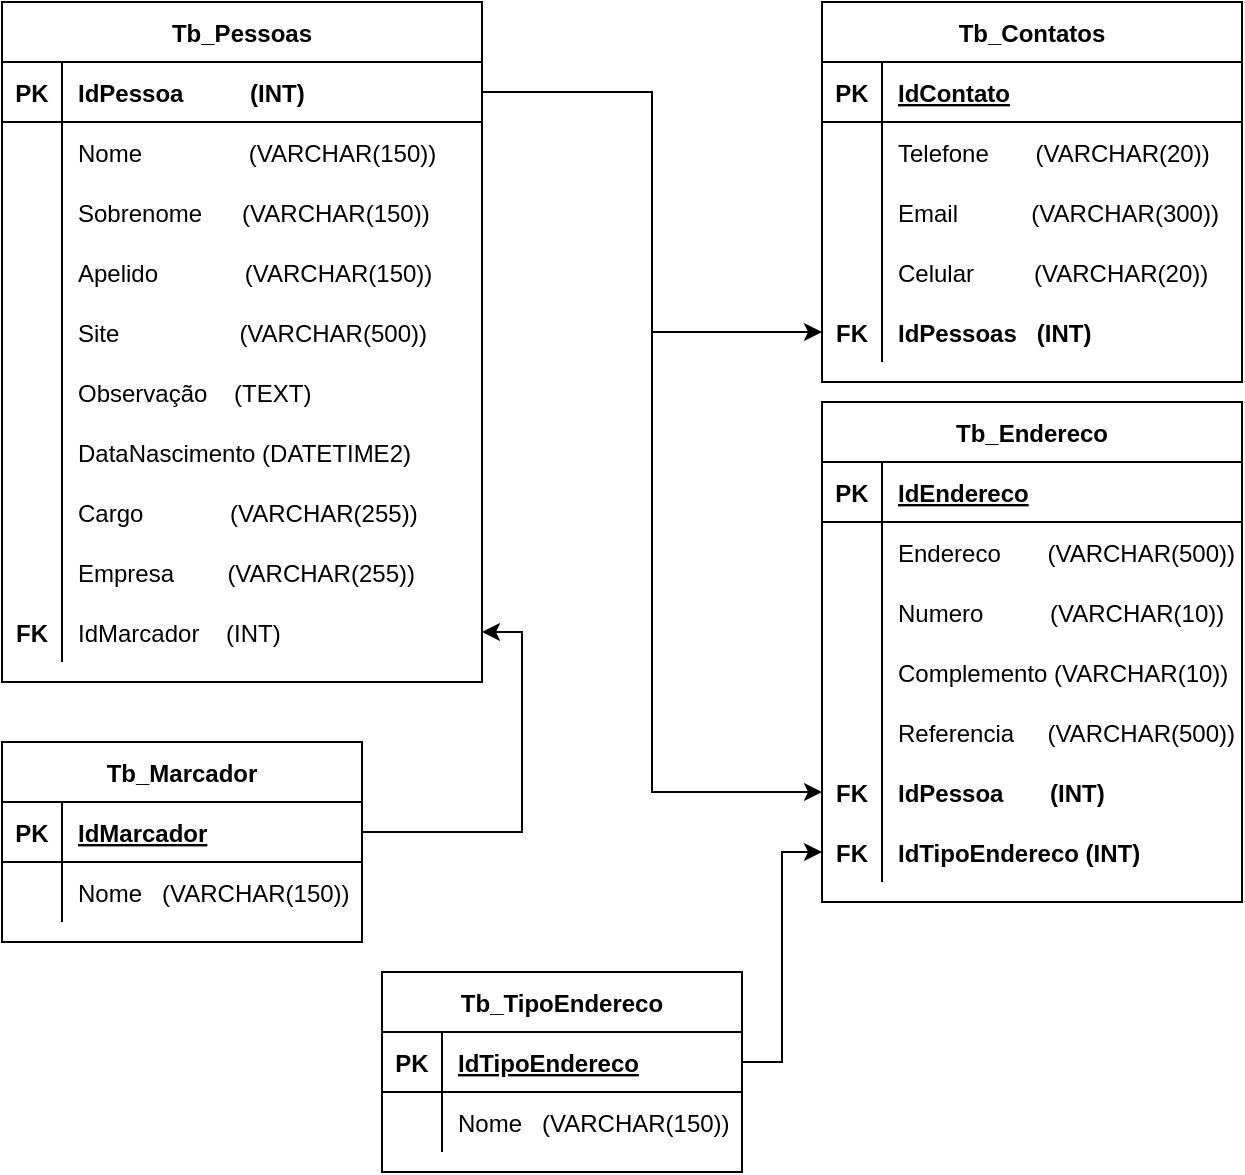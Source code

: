 <mxfile version="15.7.3" type="device"><diagram id="civ-VYmIGSp4WfTMtlH7" name="Page-1"><mxGraphModel dx="1021" dy="529" grid="1" gridSize="10" guides="1" tooltips="1" connect="1" arrows="1" fold="1" page="1" pageScale="1" pageWidth="827" pageHeight="1169" math="0" shadow="0"><root><mxCell id="0"/><mxCell id="1" parent="0"/><mxCell id="Ow5tnTvFTjlOAeMStJOA-1" value="Tb_Pessoas" style="shape=table;startSize=30;container=1;collapsible=1;childLayout=tableLayout;fixedRows=1;rowLines=0;fontStyle=1;align=center;resizeLast=1;" vertex="1" parent="1"><mxGeometry x="100" y="100" width="240" height="340" as="geometry"/></mxCell><mxCell id="Ow5tnTvFTjlOAeMStJOA-2" value="" style="shape=partialRectangle;collapsible=0;dropTarget=0;pointerEvents=0;fillColor=none;top=0;left=0;bottom=1;right=0;points=[[0,0.5],[1,0.5]];portConstraint=eastwest;" vertex="1" parent="Ow5tnTvFTjlOAeMStJOA-1"><mxGeometry y="30" width="240" height="30" as="geometry"/></mxCell><mxCell id="Ow5tnTvFTjlOAeMStJOA-3" value="PK" style="shape=partialRectangle;connectable=0;fillColor=none;top=0;left=0;bottom=0;right=0;fontStyle=1;overflow=hidden;" vertex="1" parent="Ow5tnTvFTjlOAeMStJOA-2"><mxGeometry width="30" height="30" as="geometry"><mxRectangle width="30" height="30" as="alternateBounds"/></mxGeometry></mxCell><mxCell id="Ow5tnTvFTjlOAeMStJOA-4" value="IdPessoa          (INT)" style="shape=partialRectangle;connectable=0;fillColor=none;top=0;left=0;bottom=0;right=0;align=left;spacingLeft=6;fontStyle=1;overflow=hidden;" vertex="1" parent="Ow5tnTvFTjlOAeMStJOA-2"><mxGeometry x="30" width="210" height="30" as="geometry"><mxRectangle width="210" height="30" as="alternateBounds"/></mxGeometry></mxCell><mxCell id="Ow5tnTvFTjlOAeMStJOA-5" value="" style="shape=partialRectangle;collapsible=0;dropTarget=0;pointerEvents=0;fillColor=none;top=0;left=0;bottom=0;right=0;points=[[0,0.5],[1,0.5]];portConstraint=eastwest;" vertex="1" parent="Ow5tnTvFTjlOAeMStJOA-1"><mxGeometry y="60" width="240" height="30" as="geometry"/></mxCell><mxCell id="Ow5tnTvFTjlOAeMStJOA-6" value="" style="shape=partialRectangle;connectable=0;fillColor=none;top=0;left=0;bottom=0;right=0;editable=1;overflow=hidden;" vertex="1" parent="Ow5tnTvFTjlOAeMStJOA-5"><mxGeometry width="30" height="30" as="geometry"><mxRectangle width="30" height="30" as="alternateBounds"/></mxGeometry></mxCell><mxCell id="Ow5tnTvFTjlOAeMStJOA-7" value="Nome                (VARCHAR(150))" style="shape=partialRectangle;connectable=0;fillColor=none;top=0;left=0;bottom=0;right=0;align=left;spacingLeft=6;overflow=hidden;" vertex="1" parent="Ow5tnTvFTjlOAeMStJOA-5"><mxGeometry x="30" width="210" height="30" as="geometry"><mxRectangle width="210" height="30" as="alternateBounds"/></mxGeometry></mxCell><mxCell id="Ow5tnTvFTjlOAeMStJOA-8" value="" style="shape=partialRectangle;collapsible=0;dropTarget=0;pointerEvents=0;fillColor=none;top=0;left=0;bottom=0;right=0;points=[[0,0.5],[1,0.5]];portConstraint=eastwest;" vertex="1" parent="Ow5tnTvFTjlOAeMStJOA-1"><mxGeometry y="90" width="240" height="30" as="geometry"/></mxCell><mxCell id="Ow5tnTvFTjlOAeMStJOA-9" value="" style="shape=partialRectangle;connectable=0;fillColor=none;top=0;left=0;bottom=0;right=0;editable=1;overflow=hidden;" vertex="1" parent="Ow5tnTvFTjlOAeMStJOA-8"><mxGeometry width="30" height="30" as="geometry"><mxRectangle width="30" height="30" as="alternateBounds"/></mxGeometry></mxCell><mxCell id="Ow5tnTvFTjlOAeMStJOA-10" value="Sobrenome      (VARCHAR(150))" style="shape=partialRectangle;connectable=0;fillColor=none;top=0;left=0;bottom=0;right=0;align=left;spacingLeft=6;overflow=hidden;" vertex="1" parent="Ow5tnTvFTjlOAeMStJOA-8"><mxGeometry x="30" width="210" height="30" as="geometry"><mxRectangle width="210" height="30" as="alternateBounds"/></mxGeometry></mxCell><mxCell id="Ow5tnTvFTjlOAeMStJOA-11" value="" style="shape=partialRectangle;collapsible=0;dropTarget=0;pointerEvents=0;fillColor=none;top=0;left=0;bottom=0;right=0;points=[[0,0.5],[1,0.5]];portConstraint=eastwest;" vertex="1" parent="Ow5tnTvFTjlOAeMStJOA-1"><mxGeometry y="120" width="240" height="30" as="geometry"/></mxCell><mxCell id="Ow5tnTvFTjlOAeMStJOA-12" value="" style="shape=partialRectangle;connectable=0;fillColor=none;top=0;left=0;bottom=0;right=0;editable=1;overflow=hidden;" vertex="1" parent="Ow5tnTvFTjlOAeMStJOA-11"><mxGeometry width="30" height="30" as="geometry"><mxRectangle width="30" height="30" as="alternateBounds"/></mxGeometry></mxCell><mxCell id="Ow5tnTvFTjlOAeMStJOA-13" value="Apelido             (VARCHAR(150))" style="shape=partialRectangle;connectable=0;fillColor=none;top=0;left=0;bottom=0;right=0;align=left;spacingLeft=6;overflow=hidden;" vertex="1" parent="Ow5tnTvFTjlOAeMStJOA-11"><mxGeometry x="30" width="210" height="30" as="geometry"><mxRectangle width="210" height="30" as="alternateBounds"/></mxGeometry></mxCell><mxCell id="Ow5tnTvFTjlOAeMStJOA-44" value="" style="shape=partialRectangle;collapsible=0;dropTarget=0;pointerEvents=0;fillColor=none;top=0;left=0;bottom=0;right=0;points=[[0,0.5],[1,0.5]];portConstraint=eastwest;" vertex="1" parent="Ow5tnTvFTjlOAeMStJOA-1"><mxGeometry y="150" width="240" height="30" as="geometry"/></mxCell><mxCell id="Ow5tnTvFTjlOAeMStJOA-45" value="" style="shape=partialRectangle;connectable=0;fillColor=none;top=0;left=0;bottom=0;right=0;editable=1;overflow=hidden;" vertex="1" parent="Ow5tnTvFTjlOAeMStJOA-44"><mxGeometry width="30" height="30" as="geometry"><mxRectangle width="30" height="30" as="alternateBounds"/></mxGeometry></mxCell><mxCell id="Ow5tnTvFTjlOAeMStJOA-46" value="Site                  (VARCHAR(500))" style="shape=partialRectangle;connectable=0;fillColor=none;top=0;left=0;bottom=0;right=0;align=left;spacingLeft=6;overflow=hidden;fontStyle=0" vertex="1" parent="Ow5tnTvFTjlOAeMStJOA-44"><mxGeometry x="30" width="210" height="30" as="geometry"><mxRectangle width="210" height="30" as="alternateBounds"/></mxGeometry></mxCell><mxCell id="Ow5tnTvFTjlOAeMStJOA-47" value="" style="shape=partialRectangle;collapsible=0;dropTarget=0;pointerEvents=0;fillColor=none;top=0;left=0;bottom=0;right=0;points=[[0,0.5],[1,0.5]];portConstraint=eastwest;" vertex="1" parent="Ow5tnTvFTjlOAeMStJOA-1"><mxGeometry y="180" width="240" height="30" as="geometry"/></mxCell><mxCell id="Ow5tnTvFTjlOAeMStJOA-48" value="" style="shape=partialRectangle;connectable=0;fillColor=none;top=0;left=0;bottom=0;right=0;editable=1;overflow=hidden;" vertex="1" parent="Ow5tnTvFTjlOAeMStJOA-47"><mxGeometry width="30" height="30" as="geometry"><mxRectangle width="30" height="30" as="alternateBounds"/></mxGeometry></mxCell><mxCell id="Ow5tnTvFTjlOAeMStJOA-49" value="Observação    (TEXT)" style="shape=partialRectangle;connectable=0;fillColor=none;top=0;left=0;bottom=0;right=0;align=left;spacingLeft=6;overflow=hidden;fontStyle=0" vertex="1" parent="Ow5tnTvFTjlOAeMStJOA-47"><mxGeometry x="30" width="210" height="30" as="geometry"><mxRectangle width="210" height="30" as="alternateBounds"/></mxGeometry></mxCell><mxCell id="Ow5tnTvFTjlOAeMStJOA-51" value="" style="shape=partialRectangle;collapsible=0;dropTarget=0;pointerEvents=0;fillColor=none;top=0;left=0;bottom=0;right=0;points=[[0,0.5],[1,0.5]];portConstraint=eastwest;" vertex="1" parent="Ow5tnTvFTjlOAeMStJOA-1"><mxGeometry y="210" width="240" height="30" as="geometry"/></mxCell><mxCell id="Ow5tnTvFTjlOAeMStJOA-52" value="" style="shape=partialRectangle;connectable=0;fillColor=none;top=0;left=0;bottom=0;right=0;editable=1;overflow=hidden;" vertex="1" parent="Ow5tnTvFTjlOAeMStJOA-51"><mxGeometry width="30" height="30" as="geometry"><mxRectangle width="30" height="30" as="alternateBounds"/></mxGeometry></mxCell><mxCell id="Ow5tnTvFTjlOAeMStJOA-53" value="DataNascimento (DATETIME2)" style="shape=partialRectangle;connectable=0;fillColor=none;top=0;left=0;bottom=0;right=0;align=left;spacingLeft=6;overflow=hidden;fontStyle=0" vertex="1" parent="Ow5tnTvFTjlOAeMStJOA-51"><mxGeometry x="30" width="210" height="30" as="geometry"><mxRectangle width="210" height="30" as="alternateBounds"/></mxGeometry></mxCell><mxCell id="Ow5tnTvFTjlOAeMStJOA-54" value="" style="shape=partialRectangle;collapsible=0;dropTarget=0;pointerEvents=0;fillColor=none;top=0;left=0;bottom=0;right=0;points=[[0,0.5],[1,0.5]];portConstraint=eastwest;" vertex="1" parent="Ow5tnTvFTjlOAeMStJOA-1"><mxGeometry y="240" width="240" height="30" as="geometry"/></mxCell><mxCell id="Ow5tnTvFTjlOAeMStJOA-55" value="" style="shape=partialRectangle;connectable=0;fillColor=none;top=0;left=0;bottom=0;right=0;editable=1;overflow=hidden;" vertex="1" parent="Ow5tnTvFTjlOAeMStJOA-54"><mxGeometry width="30" height="30" as="geometry"><mxRectangle width="30" height="30" as="alternateBounds"/></mxGeometry></mxCell><mxCell id="Ow5tnTvFTjlOAeMStJOA-56" value="Cargo             (VARCHAR(255))" style="shape=partialRectangle;connectable=0;fillColor=none;top=0;left=0;bottom=0;right=0;align=left;spacingLeft=6;overflow=hidden;fontStyle=0" vertex="1" parent="Ow5tnTvFTjlOAeMStJOA-54"><mxGeometry x="30" width="210" height="30" as="geometry"><mxRectangle width="210" height="30" as="alternateBounds"/></mxGeometry></mxCell><mxCell id="Ow5tnTvFTjlOAeMStJOA-57" value="" style="shape=partialRectangle;collapsible=0;dropTarget=0;pointerEvents=0;fillColor=none;top=0;left=0;bottom=0;right=0;points=[[0,0.5],[1,0.5]];portConstraint=eastwest;" vertex="1" parent="Ow5tnTvFTjlOAeMStJOA-1"><mxGeometry y="270" width="240" height="30" as="geometry"/></mxCell><mxCell id="Ow5tnTvFTjlOAeMStJOA-58" value="" style="shape=partialRectangle;connectable=0;fillColor=none;top=0;left=0;bottom=0;right=0;editable=1;overflow=hidden;" vertex="1" parent="Ow5tnTvFTjlOAeMStJOA-57"><mxGeometry width="30" height="30" as="geometry"><mxRectangle width="30" height="30" as="alternateBounds"/></mxGeometry></mxCell><mxCell id="Ow5tnTvFTjlOAeMStJOA-59" value="Empresa        (VARCHAR(255))" style="shape=partialRectangle;connectable=0;fillColor=none;top=0;left=0;bottom=0;right=0;align=left;spacingLeft=6;overflow=hidden;fontStyle=0" vertex="1" parent="Ow5tnTvFTjlOAeMStJOA-57"><mxGeometry x="30" width="210" height="30" as="geometry"><mxRectangle width="210" height="30" as="alternateBounds"/></mxGeometry></mxCell><mxCell id="Ow5tnTvFTjlOAeMStJOA-60" value="" style="shape=partialRectangle;collapsible=0;dropTarget=0;pointerEvents=0;fillColor=none;top=0;left=0;bottom=0;right=0;points=[[0,0.5],[1,0.5]];portConstraint=eastwest;" vertex="1" parent="Ow5tnTvFTjlOAeMStJOA-1"><mxGeometry y="300" width="240" height="30" as="geometry"/></mxCell><mxCell id="Ow5tnTvFTjlOAeMStJOA-61" value="FK" style="shape=partialRectangle;connectable=0;fillColor=none;top=0;left=0;bottom=0;right=0;editable=1;overflow=hidden;fontStyle=1" vertex="1" parent="Ow5tnTvFTjlOAeMStJOA-60"><mxGeometry width="30" height="30" as="geometry"><mxRectangle width="30" height="30" as="alternateBounds"/></mxGeometry></mxCell><mxCell id="Ow5tnTvFTjlOAeMStJOA-62" value="IdMarcador    (INT)" style="shape=partialRectangle;connectable=0;fillColor=none;top=0;left=0;bottom=0;right=0;align=left;spacingLeft=6;overflow=hidden;fontStyle=0" vertex="1" parent="Ow5tnTvFTjlOAeMStJOA-60"><mxGeometry x="30" width="210" height="30" as="geometry"><mxRectangle width="210" height="30" as="alternateBounds"/></mxGeometry></mxCell><mxCell id="Ow5tnTvFTjlOAeMStJOA-63" value="Tb_Marcador" style="shape=table;startSize=30;container=1;collapsible=1;childLayout=tableLayout;fixedRows=1;rowLines=0;fontStyle=1;align=center;resizeLast=1;fontColor=none;" vertex="1" parent="1"><mxGeometry x="100" y="470" width="180" height="100" as="geometry"/></mxCell><mxCell id="Ow5tnTvFTjlOAeMStJOA-64" value="" style="shape=partialRectangle;collapsible=0;dropTarget=0;pointerEvents=0;fillColor=none;top=0;left=0;bottom=1;right=0;points=[[0,0.5],[1,0.5]];portConstraint=eastwest;fontColor=none;startSize=30;" vertex="1" parent="Ow5tnTvFTjlOAeMStJOA-63"><mxGeometry y="30" width="180" height="30" as="geometry"/></mxCell><mxCell id="Ow5tnTvFTjlOAeMStJOA-65" value="PK" style="shape=partialRectangle;connectable=0;fillColor=none;top=0;left=0;bottom=0;right=0;fontStyle=1;overflow=hidden;fontColor=none;startSize=30;" vertex="1" parent="Ow5tnTvFTjlOAeMStJOA-64"><mxGeometry width="30" height="30" as="geometry"><mxRectangle width="30" height="30" as="alternateBounds"/></mxGeometry></mxCell><mxCell id="Ow5tnTvFTjlOAeMStJOA-66" value="IdMarcador" style="shape=partialRectangle;connectable=0;fillColor=none;top=0;left=0;bottom=0;right=0;align=left;spacingLeft=6;fontStyle=5;overflow=hidden;fontColor=none;startSize=30;" vertex="1" parent="Ow5tnTvFTjlOAeMStJOA-64"><mxGeometry x="30" width="150" height="30" as="geometry"><mxRectangle width="150" height="30" as="alternateBounds"/></mxGeometry></mxCell><mxCell id="Ow5tnTvFTjlOAeMStJOA-67" value="" style="shape=partialRectangle;collapsible=0;dropTarget=0;pointerEvents=0;fillColor=none;top=0;left=0;bottom=0;right=0;points=[[0,0.5],[1,0.5]];portConstraint=eastwest;fontColor=none;startSize=30;" vertex="1" parent="Ow5tnTvFTjlOAeMStJOA-63"><mxGeometry y="60" width="180" height="30" as="geometry"/></mxCell><mxCell id="Ow5tnTvFTjlOAeMStJOA-68" value="" style="shape=partialRectangle;connectable=0;fillColor=none;top=0;left=0;bottom=0;right=0;editable=1;overflow=hidden;fontColor=none;startSize=30;" vertex="1" parent="Ow5tnTvFTjlOAeMStJOA-67"><mxGeometry width="30" height="30" as="geometry"><mxRectangle width="30" height="30" as="alternateBounds"/></mxGeometry></mxCell><mxCell id="Ow5tnTvFTjlOAeMStJOA-69" value="Nome   (VARCHAR(150))" style="shape=partialRectangle;connectable=0;fillColor=none;top=0;left=0;bottom=0;right=0;align=left;spacingLeft=6;overflow=hidden;fontColor=none;startSize=30;" vertex="1" parent="Ow5tnTvFTjlOAeMStJOA-67"><mxGeometry x="30" width="150" height="30" as="geometry"><mxRectangle width="150" height="30" as="alternateBounds"/></mxGeometry></mxCell><mxCell id="Ow5tnTvFTjlOAeMStJOA-78" style="edgeStyle=orthogonalEdgeStyle;rounded=0;orthogonalLoop=1;jettySize=auto;html=1;entryX=1;entryY=0.5;entryDx=0;entryDy=0;fontColor=none;startSize=30;" edge="1" parent="1" source="Ow5tnTvFTjlOAeMStJOA-64" target="Ow5tnTvFTjlOAeMStJOA-60"><mxGeometry relative="1" as="geometry"/></mxCell><mxCell id="Ow5tnTvFTjlOAeMStJOA-79" value="Tb_Contatos" style="shape=table;startSize=30;container=1;collapsible=1;childLayout=tableLayout;fixedRows=1;rowLines=0;fontStyle=1;align=center;resizeLast=1;fontColor=none;" vertex="1" parent="1"><mxGeometry x="510" y="100" width="210" height="190" as="geometry"/></mxCell><mxCell id="Ow5tnTvFTjlOAeMStJOA-80" value="" style="shape=partialRectangle;collapsible=0;dropTarget=0;pointerEvents=0;fillColor=none;top=0;left=0;bottom=1;right=0;points=[[0,0.5],[1,0.5]];portConstraint=eastwest;fontColor=none;startSize=30;" vertex="1" parent="Ow5tnTvFTjlOAeMStJOA-79"><mxGeometry y="30" width="210" height="30" as="geometry"/></mxCell><mxCell id="Ow5tnTvFTjlOAeMStJOA-81" value="PK" style="shape=partialRectangle;connectable=0;fillColor=none;top=0;left=0;bottom=0;right=0;fontStyle=1;overflow=hidden;fontColor=none;startSize=30;" vertex="1" parent="Ow5tnTvFTjlOAeMStJOA-80"><mxGeometry width="30" height="30" as="geometry"><mxRectangle width="30" height="30" as="alternateBounds"/></mxGeometry></mxCell><mxCell id="Ow5tnTvFTjlOAeMStJOA-82" value="IdContato" style="shape=partialRectangle;connectable=0;fillColor=none;top=0;left=0;bottom=0;right=0;align=left;spacingLeft=6;fontStyle=5;overflow=hidden;fontColor=none;startSize=30;" vertex="1" parent="Ow5tnTvFTjlOAeMStJOA-80"><mxGeometry x="30" width="180" height="30" as="geometry"><mxRectangle width="180" height="30" as="alternateBounds"/></mxGeometry></mxCell><mxCell id="Ow5tnTvFTjlOAeMStJOA-83" value="" style="shape=partialRectangle;collapsible=0;dropTarget=0;pointerEvents=0;fillColor=none;top=0;left=0;bottom=0;right=0;points=[[0,0.5],[1,0.5]];portConstraint=eastwest;fontColor=none;startSize=30;" vertex="1" parent="Ow5tnTvFTjlOAeMStJOA-79"><mxGeometry y="60" width="210" height="30" as="geometry"/></mxCell><mxCell id="Ow5tnTvFTjlOAeMStJOA-84" value="" style="shape=partialRectangle;connectable=0;fillColor=none;top=0;left=0;bottom=0;right=0;editable=1;overflow=hidden;fontColor=none;startSize=30;" vertex="1" parent="Ow5tnTvFTjlOAeMStJOA-83"><mxGeometry width="30" height="30" as="geometry"><mxRectangle width="30" height="30" as="alternateBounds"/></mxGeometry></mxCell><mxCell id="Ow5tnTvFTjlOAeMStJOA-85" value="Telefone       (VARCHAR(20))" style="shape=partialRectangle;connectable=0;fillColor=none;top=0;left=0;bottom=0;right=0;align=left;spacingLeft=6;overflow=hidden;fontColor=none;startSize=30;" vertex="1" parent="Ow5tnTvFTjlOAeMStJOA-83"><mxGeometry x="30" width="180" height="30" as="geometry"><mxRectangle width="180" height="30" as="alternateBounds"/></mxGeometry></mxCell><mxCell id="Ow5tnTvFTjlOAeMStJOA-86" value="" style="shape=partialRectangle;collapsible=0;dropTarget=0;pointerEvents=0;fillColor=none;top=0;left=0;bottom=0;right=0;points=[[0,0.5],[1,0.5]];portConstraint=eastwest;fontColor=none;startSize=30;" vertex="1" parent="Ow5tnTvFTjlOAeMStJOA-79"><mxGeometry y="90" width="210" height="30" as="geometry"/></mxCell><mxCell id="Ow5tnTvFTjlOAeMStJOA-87" value="" style="shape=partialRectangle;connectable=0;fillColor=none;top=0;left=0;bottom=0;right=0;editable=1;overflow=hidden;fontColor=none;startSize=30;" vertex="1" parent="Ow5tnTvFTjlOAeMStJOA-86"><mxGeometry width="30" height="30" as="geometry"><mxRectangle width="30" height="30" as="alternateBounds"/></mxGeometry></mxCell><mxCell id="Ow5tnTvFTjlOAeMStJOA-88" value="Email           (VARCHAR(300))" style="shape=partialRectangle;connectable=0;fillColor=none;top=0;left=0;bottom=0;right=0;align=left;spacingLeft=6;overflow=hidden;fontColor=none;startSize=30;" vertex="1" parent="Ow5tnTvFTjlOAeMStJOA-86"><mxGeometry x="30" width="180" height="30" as="geometry"><mxRectangle width="180" height="30" as="alternateBounds"/></mxGeometry></mxCell><mxCell id="Ow5tnTvFTjlOAeMStJOA-89" value="" style="shape=partialRectangle;collapsible=0;dropTarget=0;pointerEvents=0;fillColor=none;top=0;left=0;bottom=0;right=0;points=[[0,0.5],[1,0.5]];portConstraint=eastwest;fontColor=none;startSize=30;" vertex="1" parent="Ow5tnTvFTjlOAeMStJOA-79"><mxGeometry y="120" width="210" height="30" as="geometry"/></mxCell><mxCell id="Ow5tnTvFTjlOAeMStJOA-90" value="" style="shape=partialRectangle;connectable=0;fillColor=none;top=0;left=0;bottom=0;right=0;editable=1;overflow=hidden;fontColor=none;startSize=30;" vertex="1" parent="Ow5tnTvFTjlOAeMStJOA-89"><mxGeometry width="30" height="30" as="geometry"><mxRectangle width="30" height="30" as="alternateBounds"/></mxGeometry></mxCell><mxCell id="Ow5tnTvFTjlOAeMStJOA-91" value="Celular         (VARCHAR(20))" style="shape=partialRectangle;connectable=0;fillColor=none;top=0;left=0;bottom=0;right=0;align=left;spacingLeft=6;overflow=hidden;fontColor=none;startSize=30;" vertex="1" parent="Ow5tnTvFTjlOAeMStJOA-89"><mxGeometry x="30" width="180" height="30" as="geometry"><mxRectangle width="180" height="30" as="alternateBounds"/></mxGeometry></mxCell><mxCell id="Ow5tnTvFTjlOAeMStJOA-92" value="" style="shape=partialRectangle;collapsible=0;dropTarget=0;pointerEvents=0;fillColor=none;top=0;left=0;bottom=0;right=0;points=[[0,0.5],[1,0.5]];portConstraint=eastwest;fontColor=none;startSize=30;" vertex="1" parent="Ow5tnTvFTjlOAeMStJOA-79"><mxGeometry y="150" width="210" height="30" as="geometry"/></mxCell><mxCell id="Ow5tnTvFTjlOAeMStJOA-93" value="FK" style="shape=partialRectangle;connectable=0;fillColor=none;top=0;left=0;bottom=0;right=0;editable=1;overflow=hidden;fontColor=none;startSize=30;fontStyle=1" vertex="1" parent="Ow5tnTvFTjlOAeMStJOA-92"><mxGeometry width="30" height="30" as="geometry"><mxRectangle width="30" height="30" as="alternateBounds"/></mxGeometry></mxCell><mxCell id="Ow5tnTvFTjlOAeMStJOA-94" value="IdPessoas   (INT)" style="shape=partialRectangle;connectable=0;fillColor=none;top=0;left=0;bottom=0;right=0;align=left;spacingLeft=6;overflow=hidden;fontColor=none;startSize=30;fontStyle=1" vertex="1" parent="Ow5tnTvFTjlOAeMStJOA-92"><mxGeometry x="30" width="180" height="30" as="geometry"><mxRectangle width="180" height="30" as="alternateBounds"/></mxGeometry></mxCell><mxCell id="Ow5tnTvFTjlOAeMStJOA-95" style="edgeStyle=orthogonalEdgeStyle;rounded=0;orthogonalLoop=1;jettySize=auto;html=1;fontColor=none;startSize=30;" edge="1" parent="1" source="Ow5tnTvFTjlOAeMStJOA-2" target="Ow5tnTvFTjlOAeMStJOA-92"><mxGeometry relative="1" as="geometry"/></mxCell><mxCell id="Ow5tnTvFTjlOAeMStJOA-96" value="Tb_Endereco" style="shape=table;startSize=30;container=1;collapsible=1;childLayout=tableLayout;fixedRows=1;rowLines=0;fontStyle=1;align=center;resizeLast=1;fontColor=none;" vertex="1" parent="1"><mxGeometry x="510" y="300" width="210" height="250" as="geometry"/></mxCell><mxCell id="Ow5tnTvFTjlOAeMStJOA-97" value="" style="shape=partialRectangle;collapsible=0;dropTarget=0;pointerEvents=0;fillColor=none;top=0;left=0;bottom=1;right=0;points=[[0,0.5],[1,0.5]];portConstraint=eastwest;fontColor=none;startSize=30;" vertex="1" parent="Ow5tnTvFTjlOAeMStJOA-96"><mxGeometry y="30" width="210" height="30" as="geometry"/></mxCell><mxCell id="Ow5tnTvFTjlOAeMStJOA-98" value="PK" style="shape=partialRectangle;connectable=0;fillColor=none;top=0;left=0;bottom=0;right=0;fontStyle=1;overflow=hidden;fontColor=none;startSize=30;" vertex="1" parent="Ow5tnTvFTjlOAeMStJOA-97"><mxGeometry width="30" height="30" as="geometry"><mxRectangle width="30" height="30" as="alternateBounds"/></mxGeometry></mxCell><mxCell id="Ow5tnTvFTjlOAeMStJOA-99" value="IdEndereco" style="shape=partialRectangle;connectable=0;fillColor=none;top=0;left=0;bottom=0;right=0;align=left;spacingLeft=6;fontStyle=5;overflow=hidden;fontColor=none;startSize=30;" vertex="1" parent="Ow5tnTvFTjlOAeMStJOA-97"><mxGeometry x="30" width="180" height="30" as="geometry"><mxRectangle width="180" height="30" as="alternateBounds"/></mxGeometry></mxCell><mxCell id="Ow5tnTvFTjlOAeMStJOA-100" value="" style="shape=partialRectangle;collapsible=0;dropTarget=0;pointerEvents=0;fillColor=none;top=0;left=0;bottom=0;right=0;points=[[0,0.5],[1,0.5]];portConstraint=eastwest;fontColor=none;startSize=30;" vertex="1" parent="Ow5tnTvFTjlOAeMStJOA-96"><mxGeometry y="60" width="210" height="30" as="geometry"/></mxCell><mxCell id="Ow5tnTvFTjlOAeMStJOA-101" value="" style="shape=partialRectangle;connectable=0;fillColor=none;top=0;left=0;bottom=0;right=0;editable=1;overflow=hidden;fontColor=none;startSize=30;" vertex="1" parent="Ow5tnTvFTjlOAeMStJOA-100"><mxGeometry width="30" height="30" as="geometry"><mxRectangle width="30" height="30" as="alternateBounds"/></mxGeometry></mxCell><mxCell id="Ow5tnTvFTjlOAeMStJOA-102" value="Endereco       (VARCHAR(500))" style="shape=partialRectangle;connectable=0;fillColor=none;top=0;left=0;bottom=0;right=0;align=left;spacingLeft=6;overflow=hidden;fontColor=none;startSize=30;" vertex="1" parent="Ow5tnTvFTjlOAeMStJOA-100"><mxGeometry x="30" width="180" height="30" as="geometry"><mxRectangle width="180" height="30" as="alternateBounds"/></mxGeometry></mxCell><mxCell id="Ow5tnTvFTjlOAeMStJOA-103" value="" style="shape=partialRectangle;collapsible=0;dropTarget=0;pointerEvents=0;fillColor=none;top=0;left=0;bottom=0;right=0;points=[[0,0.5],[1,0.5]];portConstraint=eastwest;fontColor=none;startSize=30;" vertex="1" parent="Ow5tnTvFTjlOAeMStJOA-96"><mxGeometry y="90" width="210" height="30" as="geometry"/></mxCell><mxCell id="Ow5tnTvFTjlOAeMStJOA-104" value="" style="shape=partialRectangle;connectable=0;fillColor=none;top=0;left=0;bottom=0;right=0;editable=1;overflow=hidden;fontColor=none;startSize=30;" vertex="1" parent="Ow5tnTvFTjlOAeMStJOA-103"><mxGeometry width="30" height="30" as="geometry"><mxRectangle width="30" height="30" as="alternateBounds"/></mxGeometry></mxCell><mxCell id="Ow5tnTvFTjlOAeMStJOA-105" value="Numero          (VARCHAR(10))" style="shape=partialRectangle;connectable=0;fillColor=none;top=0;left=0;bottom=0;right=0;align=left;spacingLeft=6;overflow=hidden;fontColor=none;startSize=30;" vertex="1" parent="Ow5tnTvFTjlOAeMStJOA-103"><mxGeometry x="30" width="180" height="30" as="geometry"><mxRectangle width="180" height="30" as="alternateBounds"/></mxGeometry></mxCell><mxCell id="Ow5tnTvFTjlOAeMStJOA-106" value="" style="shape=partialRectangle;collapsible=0;dropTarget=0;pointerEvents=0;fillColor=none;top=0;left=0;bottom=0;right=0;points=[[0,0.5],[1,0.5]];portConstraint=eastwest;fontColor=none;startSize=30;" vertex="1" parent="Ow5tnTvFTjlOAeMStJOA-96"><mxGeometry y="120" width="210" height="30" as="geometry"/></mxCell><mxCell id="Ow5tnTvFTjlOAeMStJOA-107" value="" style="shape=partialRectangle;connectable=0;fillColor=none;top=0;left=0;bottom=0;right=0;editable=1;overflow=hidden;fontColor=none;startSize=30;" vertex="1" parent="Ow5tnTvFTjlOAeMStJOA-106"><mxGeometry width="30" height="30" as="geometry"><mxRectangle width="30" height="30" as="alternateBounds"/></mxGeometry></mxCell><mxCell id="Ow5tnTvFTjlOAeMStJOA-108" value="Complemento (VARCHAR(10))" style="shape=partialRectangle;connectable=0;fillColor=none;top=0;left=0;bottom=0;right=0;align=left;spacingLeft=6;overflow=hidden;fontColor=none;startSize=30;" vertex="1" parent="Ow5tnTvFTjlOAeMStJOA-106"><mxGeometry x="30" width="180" height="30" as="geometry"><mxRectangle width="180" height="30" as="alternateBounds"/></mxGeometry></mxCell><mxCell id="Ow5tnTvFTjlOAeMStJOA-109" value="" style="shape=partialRectangle;collapsible=0;dropTarget=0;pointerEvents=0;fillColor=none;top=0;left=0;bottom=0;right=0;points=[[0,0.5],[1,0.5]];portConstraint=eastwest;fontColor=none;startSize=30;" vertex="1" parent="Ow5tnTvFTjlOAeMStJOA-96"><mxGeometry y="150" width="210" height="30" as="geometry"/></mxCell><mxCell id="Ow5tnTvFTjlOAeMStJOA-110" value="" style="shape=partialRectangle;connectable=0;fillColor=none;top=0;left=0;bottom=0;right=0;editable=1;overflow=hidden;fontColor=none;startSize=30;" vertex="1" parent="Ow5tnTvFTjlOAeMStJOA-109"><mxGeometry width="30" height="30" as="geometry"><mxRectangle width="30" height="30" as="alternateBounds"/></mxGeometry></mxCell><mxCell id="Ow5tnTvFTjlOAeMStJOA-111" value="Referencia     (VARCHAR(500))" style="shape=partialRectangle;connectable=0;fillColor=none;top=0;left=0;bottom=0;right=0;align=left;spacingLeft=6;overflow=hidden;fontColor=none;startSize=30;" vertex="1" parent="Ow5tnTvFTjlOAeMStJOA-109"><mxGeometry x="30" width="180" height="30" as="geometry"><mxRectangle width="180" height="30" as="alternateBounds"/></mxGeometry></mxCell><mxCell id="Ow5tnTvFTjlOAeMStJOA-112" value="" style="shape=partialRectangle;collapsible=0;dropTarget=0;pointerEvents=0;fillColor=none;top=0;left=0;bottom=0;right=0;points=[[0,0.5],[1,0.5]];portConstraint=eastwest;fontColor=none;startSize=30;" vertex="1" parent="Ow5tnTvFTjlOAeMStJOA-96"><mxGeometry y="180" width="210" height="30" as="geometry"/></mxCell><mxCell id="Ow5tnTvFTjlOAeMStJOA-113" value="FK" style="shape=partialRectangle;connectable=0;fillColor=none;top=0;left=0;bottom=0;right=0;editable=1;overflow=hidden;fontColor=none;startSize=30;fontStyle=1" vertex="1" parent="Ow5tnTvFTjlOAeMStJOA-112"><mxGeometry width="30" height="30" as="geometry"><mxRectangle width="30" height="30" as="alternateBounds"/></mxGeometry></mxCell><mxCell id="Ow5tnTvFTjlOAeMStJOA-114" value="IdPessoa       (INT)" style="shape=partialRectangle;connectable=0;fillColor=none;top=0;left=0;bottom=0;right=0;align=left;spacingLeft=6;overflow=hidden;fontColor=none;startSize=30;fontStyle=1" vertex="1" parent="Ow5tnTvFTjlOAeMStJOA-112"><mxGeometry x="30" width="180" height="30" as="geometry"><mxRectangle width="180" height="30" as="alternateBounds"/></mxGeometry></mxCell><mxCell id="Ow5tnTvFTjlOAeMStJOA-123" value="" style="shape=partialRectangle;collapsible=0;dropTarget=0;pointerEvents=0;fillColor=none;top=0;left=0;bottom=0;right=0;points=[[0,0.5],[1,0.5]];portConstraint=eastwest;fontColor=none;startSize=30;" vertex="1" parent="Ow5tnTvFTjlOAeMStJOA-96"><mxGeometry y="210" width="210" height="30" as="geometry"/></mxCell><mxCell id="Ow5tnTvFTjlOAeMStJOA-124" value="FK" style="shape=partialRectangle;connectable=0;fillColor=none;top=0;left=0;bottom=0;right=0;editable=1;overflow=hidden;fontColor=none;startSize=30;fontStyle=1" vertex="1" parent="Ow5tnTvFTjlOAeMStJOA-123"><mxGeometry width="30" height="30" as="geometry"><mxRectangle width="30" height="30" as="alternateBounds"/></mxGeometry></mxCell><mxCell id="Ow5tnTvFTjlOAeMStJOA-125" value="IdTipoEndereco (INT)" style="shape=partialRectangle;connectable=0;fillColor=none;top=0;left=0;bottom=0;right=0;align=left;spacingLeft=6;overflow=hidden;fontColor=none;startSize=30;fontStyle=1" vertex="1" parent="Ow5tnTvFTjlOAeMStJOA-123"><mxGeometry x="30" width="180" height="30" as="geometry"><mxRectangle width="180" height="30" as="alternateBounds"/></mxGeometry></mxCell><mxCell id="Ow5tnTvFTjlOAeMStJOA-115" value="Tb_TipoEndereco" style="shape=table;startSize=30;container=1;collapsible=1;childLayout=tableLayout;fixedRows=1;rowLines=0;fontStyle=1;align=center;resizeLast=1;fontColor=none;" vertex="1" parent="1"><mxGeometry x="290" y="585" width="180" height="100" as="geometry"/></mxCell><mxCell id="Ow5tnTvFTjlOAeMStJOA-116" value="" style="shape=partialRectangle;collapsible=0;dropTarget=0;pointerEvents=0;fillColor=none;top=0;left=0;bottom=1;right=0;points=[[0,0.5],[1,0.5]];portConstraint=eastwest;fontColor=none;startSize=30;" vertex="1" parent="Ow5tnTvFTjlOAeMStJOA-115"><mxGeometry y="30" width="180" height="30" as="geometry"/></mxCell><mxCell id="Ow5tnTvFTjlOAeMStJOA-117" value="PK" style="shape=partialRectangle;connectable=0;fillColor=none;top=0;left=0;bottom=0;right=0;fontStyle=1;overflow=hidden;fontColor=none;startSize=30;" vertex="1" parent="Ow5tnTvFTjlOAeMStJOA-116"><mxGeometry width="30" height="30" as="geometry"><mxRectangle width="30" height="30" as="alternateBounds"/></mxGeometry></mxCell><mxCell id="Ow5tnTvFTjlOAeMStJOA-118" value="IdTipoEndereco" style="shape=partialRectangle;connectable=0;fillColor=none;top=0;left=0;bottom=0;right=0;align=left;spacingLeft=6;fontStyle=5;overflow=hidden;fontColor=none;startSize=30;" vertex="1" parent="Ow5tnTvFTjlOAeMStJOA-116"><mxGeometry x="30" width="150" height="30" as="geometry"><mxRectangle width="150" height="30" as="alternateBounds"/></mxGeometry></mxCell><mxCell id="Ow5tnTvFTjlOAeMStJOA-119" value="" style="shape=partialRectangle;collapsible=0;dropTarget=0;pointerEvents=0;fillColor=none;top=0;left=0;bottom=0;right=0;points=[[0,0.5],[1,0.5]];portConstraint=eastwest;fontColor=none;startSize=30;" vertex="1" parent="Ow5tnTvFTjlOAeMStJOA-115"><mxGeometry y="60" width="180" height="30" as="geometry"/></mxCell><mxCell id="Ow5tnTvFTjlOAeMStJOA-120" value="" style="shape=partialRectangle;connectable=0;fillColor=none;top=0;left=0;bottom=0;right=0;editable=1;overflow=hidden;fontColor=none;startSize=30;" vertex="1" parent="Ow5tnTvFTjlOAeMStJOA-119"><mxGeometry width="30" height="30" as="geometry"><mxRectangle width="30" height="30" as="alternateBounds"/></mxGeometry></mxCell><mxCell id="Ow5tnTvFTjlOAeMStJOA-121" value="Nome   (VARCHAR(150))" style="shape=partialRectangle;connectable=0;fillColor=none;top=0;left=0;bottom=0;right=0;align=left;spacingLeft=6;overflow=hidden;fontColor=none;startSize=30;" vertex="1" parent="Ow5tnTvFTjlOAeMStJOA-119"><mxGeometry x="30" width="150" height="30" as="geometry"><mxRectangle width="150" height="30" as="alternateBounds"/></mxGeometry></mxCell><mxCell id="Ow5tnTvFTjlOAeMStJOA-126" style="edgeStyle=orthogonalEdgeStyle;rounded=0;orthogonalLoop=1;jettySize=auto;html=1;fontColor=none;startSize=30;" edge="1" parent="1" source="Ow5tnTvFTjlOAeMStJOA-116" target="Ow5tnTvFTjlOAeMStJOA-123"><mxGeometry relative="1" as="geometry"/></mxCell><mxCell id="Ow5tnTvFTjlOAeMStJOA-127" style="edgeStyle=orthogonalEdgeStyle;rounded=0;orthogonalLoop=1;jettySize=auto;html=1;fontColor=none;startSize=30;" edge="1" parent="1" source="Ow5tnTvFTjlOAeMStJOA-2" target="Ow5tnTvFTjlOAeMStJOA-112"><mxGeometry relative="1" as="geometry"/></mxCell></root></mxGraphModel></diagram></mxfile>